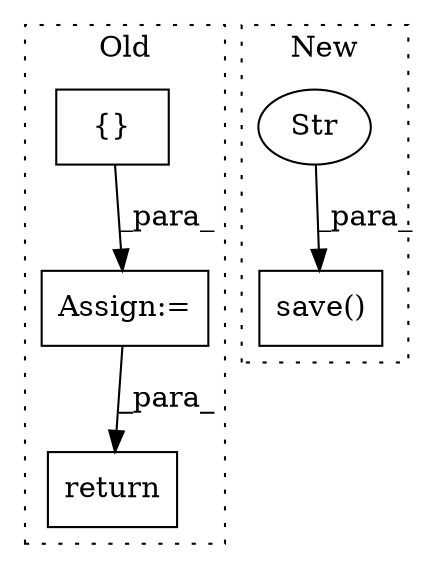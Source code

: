 digraph G {
subgraph cluster0 {
1 [label="{}" a="95" s="4737,4783" l="1,1" shape="box"];
3 [label="return" a="93" s="4793" l="7" shape="box"];
5 [label="Assign:=" a="68" s="4734" l="3" shape="box"];
label = "Old";
style="dotted";
}
subgraph cluster1 {
2 [label="save()" a="75" s="4647,4702" l="10,1" shape="box"];
4 [label="Str" a="66" s="4676" l="26" shape="ellipse"];
label = "New";
style="dotted";
}
1 -> 5 [label="_para_"];
4 -> 2 [label="_para_"];
5 -> 3 [label="_para_"];
}